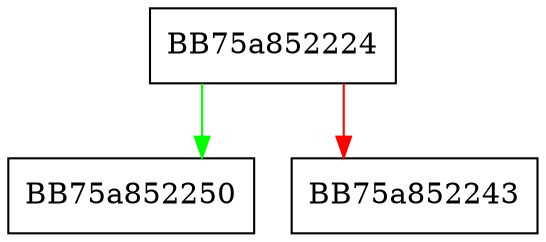 digraph _Buy_nonzero {
  node [shape="box"];
  graph [splines=ortho];
  BB75a852224 -> BB75a852250 [color="green"];
  BB75a852224 -> BB75a852243 [color="red"];
}
